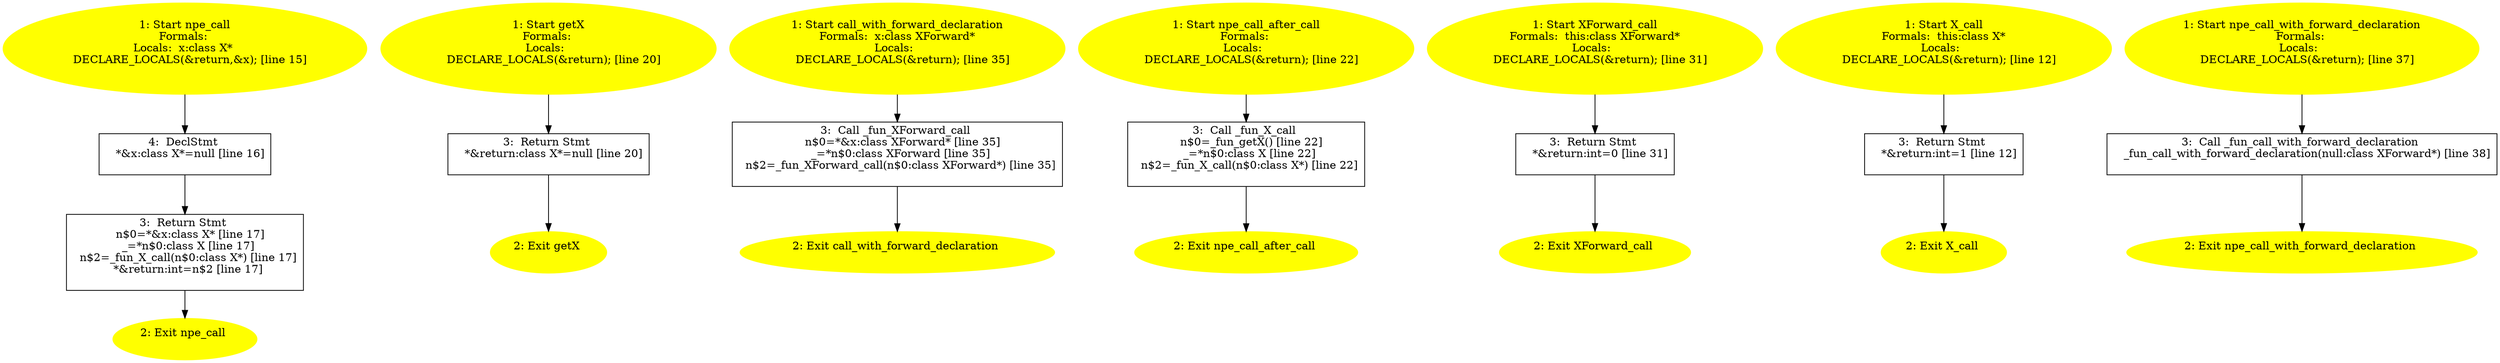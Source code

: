 /* @generated */
digraph iCFG {
"npe_call{d41d8cd98f00b204e9800998ecf8427e_Z8npe_callv}.aeb21da9cbf3b908881a8a706d0e725d_4" [label="4:  DeclStmt \n   *&x:class X*=null [line 16]\n " shape="box"]
	

	 "npe_call{d41d8cd98f00b204e9800998ecf8427e_Z8npe_callv}.aeb21da9cbf3b908881a8a706d0e725d_4" -> "npe_call{d41d8cd98f00b204e9800998ecf8427e_Z8npe_callv}.aeb21da9cbf3b908881a8a706d0e725d_3" ;
"npe_call{d41d8cd98f00b204e9800998ecf8427e_Z8npe_callv}.aeb21da9cbf3b908881a8a706d0e725d_3" [label="3:  Return Stmt \n   n$0=*&x:class X* [line 17]\n  _=*n$0:class X [line 17]\n  n$2=_fun_X_call(n$0:class X*) [line 17]\n  *&return:int=n$2 [line 17]\n " shape="box"]
	

	 "npe_call{d41d8cd98f00b204e9800998ecf8427e_Z8npe_callv}.aeb21da9cbf3b908881a8a706d0e725d_3" -> "npe_call{d41d8cd98f00b204e9800998ecf8427e_Z8npe_callv}.aeb21da9cbf3b908881a8a706d0e725d_2" ;
"npe_call{d41d8cd98f00b204e9800998ecf8427e_Z8npe_callv}.aeb21da9cbf3b908881a8a706d0e725d_2" [label="2: Exit npe_call \n  " color=yellow style=filled]
	

"npe_call{d41d8cd98f00b204e9800998ecf8427e_Z8npe_callv}.aeb21da9cbf3b908881a8a706d0e725d_1" [label="1: Start npe_call\nFormals: \nLocals:  x:class X* \n   DECLARE_LOCALS(&return,&x); [line 15]\n " color=yellow style=filled]
	

	 "npe_call{d41d8cd98f00b204e9800998ecf8427e_Z8npe_callv}.aeb21da9cbf3b908881a8a706d0e725d_1" -> "npe_call{d41d8cd98f00b204e9800998ecf8427e_Z8npe_callv}.aeb21da9cbf3b908881a8a706d0e725d_4" ;
"getX{d41d8cd98f00b204e9800998ecf8427e_Z4getXv}.134488b632c7568370b8981842b1c1ad_3" [label="3:  Return Stmt \n   *&return:class X*=null [line 20]\n " shape="box"]
	

	 "getX{d41d8cd98f00b204e9800998ecf8427e_Z4getXv}.134488b632c7568370b8981842b1c1ad_3" -> "getX{d41d8cd98f00b204e9800998ecf8427e_Z4getXv}.134488b632c7568370b8981842b1c1ad_2" ;
"getX{d41d8cd98f00b204e9800998ecf8427e_Z4getXv}.134488b632c7568370b8981842b1c1ad_2" [label="2: Exit getX \n  " color=yellow style=filled]
	

"getX{d41d8cd98f00b204e9800998ecf8427e_Z4getXv}.134488b632c7568370b8981842b1c1ad_1" [label="1: Start getX\nFormals: \nLocals:  \n   DECLARE_LOCALS(&return); [line 20]\n " color=yellow style=filled]
	

	 "getX{d41d8cd98f00b204e9800998ecf8427e_Z4getXv}.134488b632c7568370b8981842b1c1ad_1" -> "getX{d41d8cd98f00b204e9800998ecf8427e_Z4getXv}.134488b632c7568370b8981842b1c1ad_3" ;
"call_with_forward_declaration{d41d8cd98f00b204e9800998ecf8427e_Z29call_with_forward_declarationP8XFo.922ea9a5ce524ebd9f12f453f1af76f8_3" [label="3:  Call _fun_XForward_call \n   n$0=*&x:class XForward* [line 35]\n  _=*n$0:class XForward [line 35]\n  n$2=_fun_XForward_call(n$0:class XForward*) [line 35]\n " shape="box"]
	

	 "call_with_forward_declaration{d41d8cd98f00b204e9800998ecf8427e_Z29call_with_forward_declarationP8XFo.922ea9a5ce524ebd9f12f453f1af76f8_3" -> "call_with_forward_declaration{d41d8cd98f00b204e9800998ecf8427e_Z29call_with_forward_declarationP8XFo.922ea9a5ce524ebd9f12f453f1af76f8_2" ;
"call_with_forward_declaration{d41d8cd98f00b204e9800998ecf8427e_Z29call_with_forward_declarationP8XFo.922ea9a5ce524ebd9f12f453f1af76f8_2" [label="2: Exit call_with_forward_declaration \n  " color=yellow style=filled]
	

"call_with_forward_declaration{d41d8cd98f00b204e9800998ecf8427e_Z29call_with_forward_declarationP8XFo.922ea9a5ce524ebd9f12f453f1af76f8_1" [label="1: Start call_with_forward_declaration\nFormals:  x:class XForward*\nLocals:  \n   DECLARE_LOCALS(&return); [line 35]\n " color=yellow style=filled]
	

	 "call_with_forward_declaration{d41d8cd98f00b204e9800998ecf8427e_Z29call_with_forward_declarationP8XFo.922ea9a5ce524ebd9f12f453f1af76f8_1" -> "call_with_forward_declaration{d41d8cd98f00b204e9800998ecf8427e_Z29call_with_forward_declarationP8XFo.922ea9a5ce524ebd9f12f453f1af76f8_3" ;
"npe_call_after_call{d41d8cd98f00b204e9800998ecf8427e_Z19npe_call_after_callv}.3cc9c43e21cb982a611293ec87683750_3" [label="3:  Call _fun_X_call \n   n$0=_fun_getX() [line 22]\n  _=*n$0:class X [line 22]\n  n$2=_fun_X_call(n$0:class X*) [line 22]\n " shape="box"]
	

	 "npe_call_after_call{d41d8cd98f00b204e9800998ecf8427e_Z19npe_call_after_callv}.3cc9c43e21cb982a611293ec87683750_3" -> "npe_call_after_call{d41d8cd98f00b204e9800998ecf8427e_Z19npe_call_after_callv}.3cc9c43e21cb982a611293ec87683750_2" ;
"npe_call_after_call{d41d8cd98f00b204e9800998ecf8427e_Z19npe_call_after_callv}.3cc9c43e21cb982a611293ec87683750_2" [label="2: Exit npe_call_after_call \n  " color=yellow style=filled]
	

"npe_call_after_call{d41d8cd98f00b204e9800998ecf8427e_Z19npe_call_after_callv}.3cc9c43e21cb982a611293ec87683750_1" [label="1: Start npe_call_after_call\nFormals: \nLocals:  \n   DECLARE_LOCALS(&return); [line 22]\n " color=yellow style=filled]
	

	 "npe_call_after_call{d41d8cd98f00b204e9800998ecf8427e_Z19npe_call_after_callv}.3cc9c43e21cb982a611293ec87683750_1" -> "npe_call_after_call{d41d8cd98f00b204e9800998ecf8427e_Z19npe_call_after_callv}.3cc9c43e21cb982a611293ec87683750_3" ;
"XForward_call(_ZN8XForward4callEv).fb5e4459c269f3ed2698bd529327062b_3" [label="3:  Return Stmt \n   *&return:int=0 [line 31]\n " shape="box"]
	

	 "XForward_call(_ZN8XForward4callEv).fb5e4459c269f3ed2698bd529327062b_3" -> "XForward_call(_ZN8XForward4callEv).fb5e4459c269f3ed2698bd529327062b_2" ;
"XForward_call(_ZN8XForward4callEv).fb5e4459c269f3ed2698bd529327062b_2" [label="2: Exit XForward_call \n  " color=yellow style=filled]
	

"XForward_call(_ZN8XForward4callEv).fb5e4459c269f3ed2698bd529327062b_1" [label="1: Start XForward_call\nFormals:  this:class XForward*\nLocals:  \n   DECLARE_LOCALS(&return); [line 31]\n " color=yellow style=filled]
	

	 "XForward_call(_ZN8XForward4callEv).fb5e4459c269f3ed2698bd529327062b_1" -> "XForward_call(_ZN8XForward4callEv).fb5e4459c269f3ed2698bd529327062b_3" ;
"X_call(_ZN1X4callEv).e5f54fa192c076ff324e30be8054f005_3" [label="3:  Return Stmt \n   *&return:int=1 [line 12]\n " shape="box"]
	

	 "X_call(_ZN1X4callEv).e5f54fa192c076ff324e30be8054f005_3" -> "X_call(_ZN1X4callEv).e5f54fa192c076ff324e30be8054f005_2" ;
"X_call(_ZN1X4callEv).e5f54fa192c076ff324e30be8054f005_2" [label="2: Exit X_call \n  " color=yellow style=filled]
	

"X_call(_ZN1X4callEv).e5f54fa192c076ff324e30be8054f005_1" [label="1: Start X_call\nFormals:  this:class X*\nLocals:  \n   DECLARE_LOCALS(&return); [line 12]\n " color=yellow style=filled]
	

	 "X_call(_ZN1X4callEv).e5f54fa192c076ff324e30be8054f005_1" -> "X_call(_ZN1X4callEv).e5f54fa192c076ff324e30be8054f005_3" ;
"npe_call_with_forward_declaration{d41d8cd98f00b204e9800998ecf8427e_Z33npe_call_with_forward_declarat.d62f52aa39f756b6dd72d5db600672ab_3" [label="3:  Call _fun_call_with_forward_declaration \n   _fun_call_with_forward_declaration(null:class XForward*) [line 38]\n " shape="box"]
	

	 "npe_call_with_forward_declaration{d41d8cd98f00b204e9800998ecf8427e_Z33npe_call_with_forward_declarat.d62f52aa39f756b6dd72d5db600672ab_3" -> "npe_call_with_forward_declaration{d41d8cd98f00b204e9800998ecf8427e_Z33npe_call_with_forward_declarat.d62f52aa39f756b6dd72d5db600672ab_2" ;
"npe_call_with_forward_declaration{d41d8cd98f00b204e9800998ecf8427e_Z33npe_call_with_forward_declarat.d62f52aa39f756b6dd72d5db600672ab_2" [label="2: Exit npe_call_with_forward_declaration \n  " color=yellow style=filled]
	

"npe_call_with_forward_declaration{d41d8cd98f00b204e9800998ecf8427e_Z33npe_call_with_forward_declarat.d62f52aa39f756b6dd72d5db600672ab_1" [label="1: Start npe_call_with_forward_declaration\nFormals: \nLocals:  \n   DECLARE_LOCALS(&return); [line 37]\n " color=yellow style=filled]
	

	 "npe_call_with_forward_declaration{d41d8cd98f00b204e9800998ecf8427e_Z33npe_call_with_forward_declarat.d62f52aa39f756b6dd72d5db600672ab_1" -> "npe_call_with_forward_declaration{d41d8cd98f00b204e9800998ecf8427e_Z33npe_call_with_forward_declarat.d62f52aa39f756b6dd72d5db600672ab_3" ;
}
